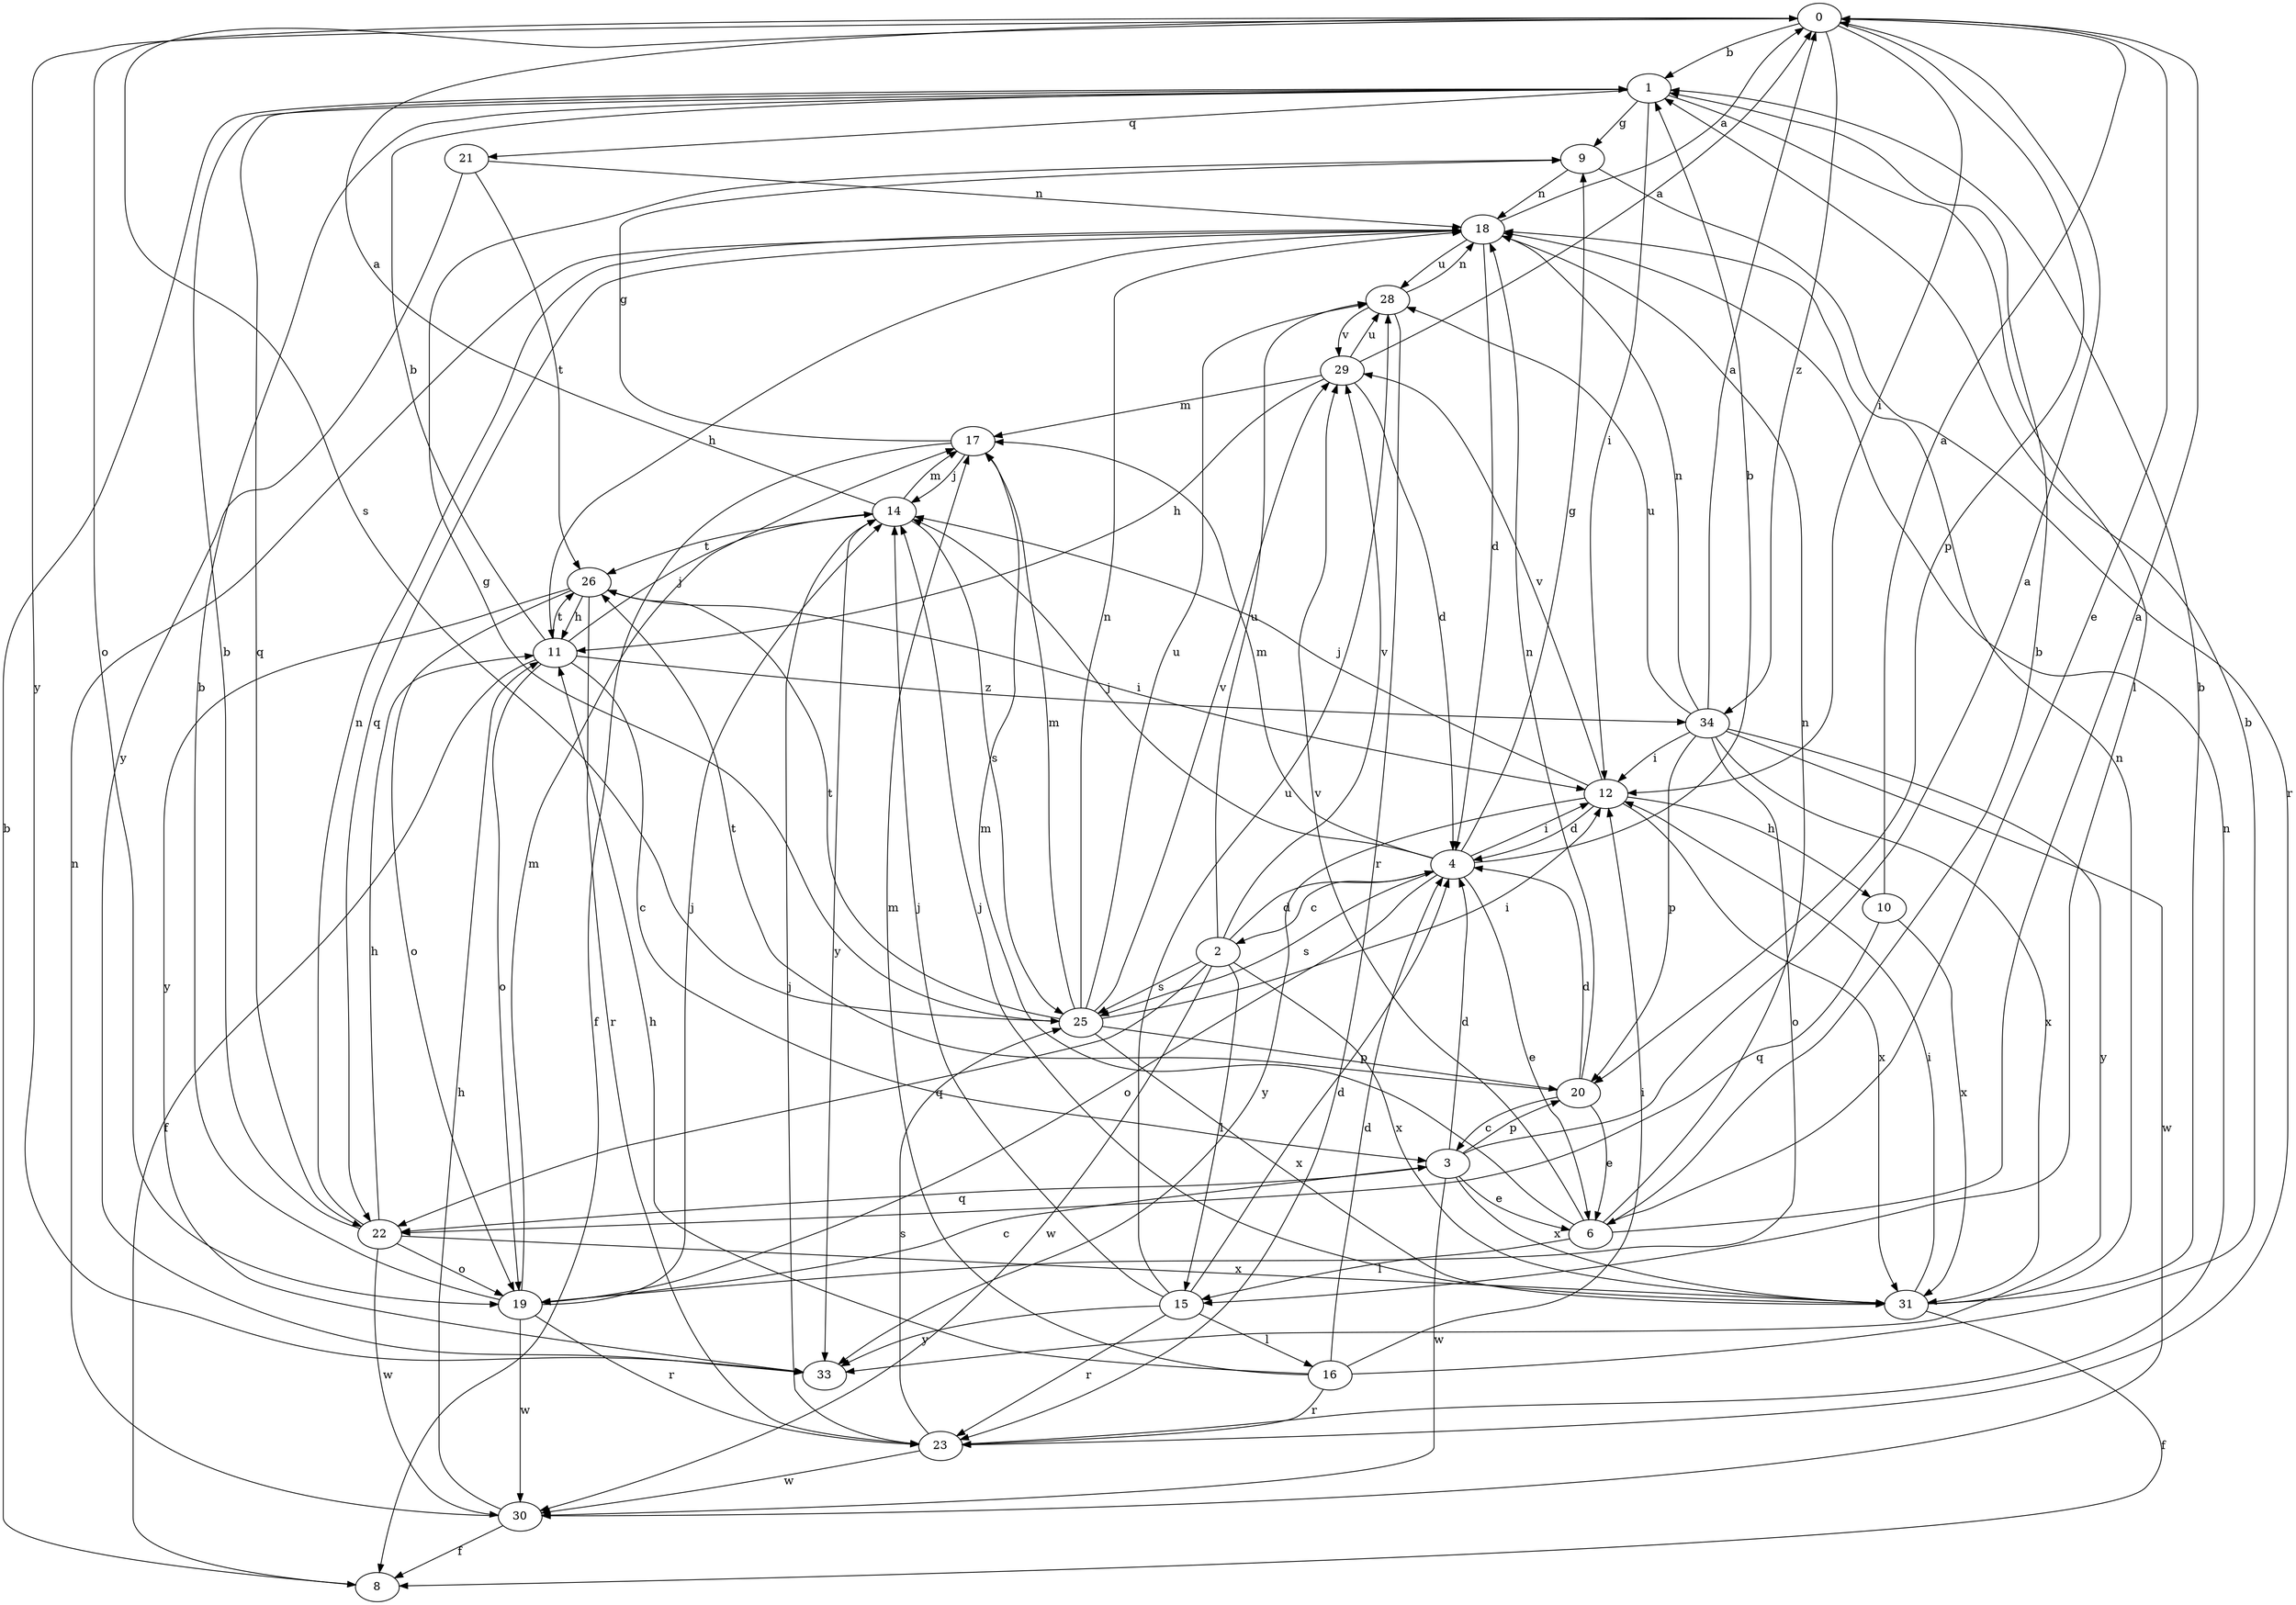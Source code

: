 strict digraph  {
0;
1;
2;
3;
4;
6;
8;
9;
10;
11;
12;
14;
15;
16;
17;
18;
19;
20;
21;
22;
23;
25;
26;
28;
29;
30;
31;
33;
34;
0 -> 1  [label=b];
0 -> 6  [label=e];
0 -> 12  [label=i];
0 -> 19  [label=o];
0 -> 20  [label=p];
0 -> 25  [label=s];
0 -> 33  [label=y];
0 -> 34  [label=z];
1 -> 9  [label=g];
1 -> 12  [label=i];
1 -> 15  [label=l];
1 -> 21  [label=q];
1 -> 22  [label=q];
2 -> 4  [label=d];
2 -> 15  [label=l];
2 -> 22  [label=q];
2 -> 25  [label=s];
2 -> 28  [label=u];
2 -> 29  [label=v];
2 -> 30  [label=w];
2 -> 31  [label=x];
3 -> 0  [label=a];
3 -> 4  [label=d];
3 -> 6  [label=e];
3 -> 20  [label=p];
3 -> 22  [label=q];
3 -> 30  [label=w];
3 -> 31  [label=x];
4 -> 1  [label=b];
4 -> 2  [label=c];
4 -> 6  [label=e];
4 -> 9  [label=g];
4 -> 12  [label=i];
4 -> 14  [label=j];
4 -> 17  [label=m];
4 -> 19  [label=o];
4 -> 25  [label=s];
6 -> 0  [label=a];
6 -> 1  [label=b];
6 -> 15  [label=l];
6 -> 17  [label=m];
6 -> 18  [label=n];
6 -> 29  [label=v];
8 -> 1  [label=b];
9 -> 18  [label=n];
9 -> 23  [label=r];
10 -> 0  [label=a];
10 -> 22  [label=q];
10 -> 31  [label=x];
11 -> 1  [label=b];
11 -> 3  [label=c];
11 -> 8  [label=f];
11 -> 14  [label=j];
11 -> 19  [label=o];
11 -> 26  [label=t];
11 -> 34  [label=z];
12 -> 4  [label=d];
12 -> 10  [label=h];
12 -> 14  [label=j];
12 -> 29  [label=v];
12 -> 31  [label=x];
12 -> 33  [label=y];
14 -> 0  [label=a];
14 -> 17  [label=m];
14 -> 25  [label=s];
14 -> 26  [label=t];
14 -> 33  [label=y];
15 -> 4  [label=d];
15 -> 14  [label=j];
15 -> 16  [label=l];
15 -> 23  [label=r];
15 -> 28  [label=u];
15 -> 33  [label=y];
16 -> 1  [label=b];
16 -> 4  [label=d];
16 -> 11  [label=h];
16 -> 12  [label=i];
16 -> 17  [label=m];
16 -> 23  [label=r];
17 -> 8  [label=f];
17 -> 9  [label=g];
17 -> 14  [label=j];
18 -> 0  [label=a];
18 -> 4  [label=d];
18 -> 11  [label=h];
18 -> 22  [label=q];
18 -> 28  [label=u];
19 -> 1  [label=b];
19 -> 3  [label=c];
19 -> 14  [label=j];
19 -> 17  [label=m];
19 -> 23  [label=r];
19 -> 30  [label=w];
20 -> 3  [label=c];
20 -> 4  [label=d];
20 -> 6  [label=e];
20 -> 18  [label=n];
20 -> 26  [label=t];
21 -> 18  [label=n];
21 -> 26  [label=t];
21 -> 33  [label=y];
22 -> 1  [label=b];
22 -> 11  [label=h];
22 -> 18  [label=n];
22 -> 19  [label=o];
22 -> 30  [label=w];
22 -> 31  [label=x];
23 -> 14  [label=j];
23 -> 18  [label=n];
23 -> 25  [label=s];
23 -> 30  [label=w];
25 -> 9  [label=g];
25 -> 12  [label=i];
25 -> 17  [label=m];
25 -> 18  [label=n];
25 -> 20  [label=p];
25 -> 26  [label=t];
25 -> 28  [label=u];
25 -> 29  [label=v];
25 -> 31  [label=x];
26 -> 11  [label=h];
26 -> 12  [label=i];
26 -> 19  [label=o];
26 -> 23  [label=r];
26 -> 33  [label=y];
28 -> 18  [label=n];
28 -> 23  [label=r];
28 -> 29  [label=v];
29 -> 0  [label=a];
29 -> 4  [label=d];
29 -> 11  [label=h];
29 -> 17  [label=m];
29 -> 28  [label=u];
30 -> 8  [label=f];
30 -> 11  [label=h];
30 -> 18  [label=n];
31 -> 1  [label=b];
31 -> 8  [label=f];
31 -> 12  [label=i];
31 -> 14  [label=j];
31 -> 18  [label=n];
34 -> 0  [label=a];
34 -> 12  [label=i];
34 -> 18  [label=n];
34 -> 19  [label=o];
34 -> 20  [label=p];
34 -> 28  [label=u];
34 -> 30  [label=w];
34 -> 31  [label=x];
34 -> 33  [label=y];
}
